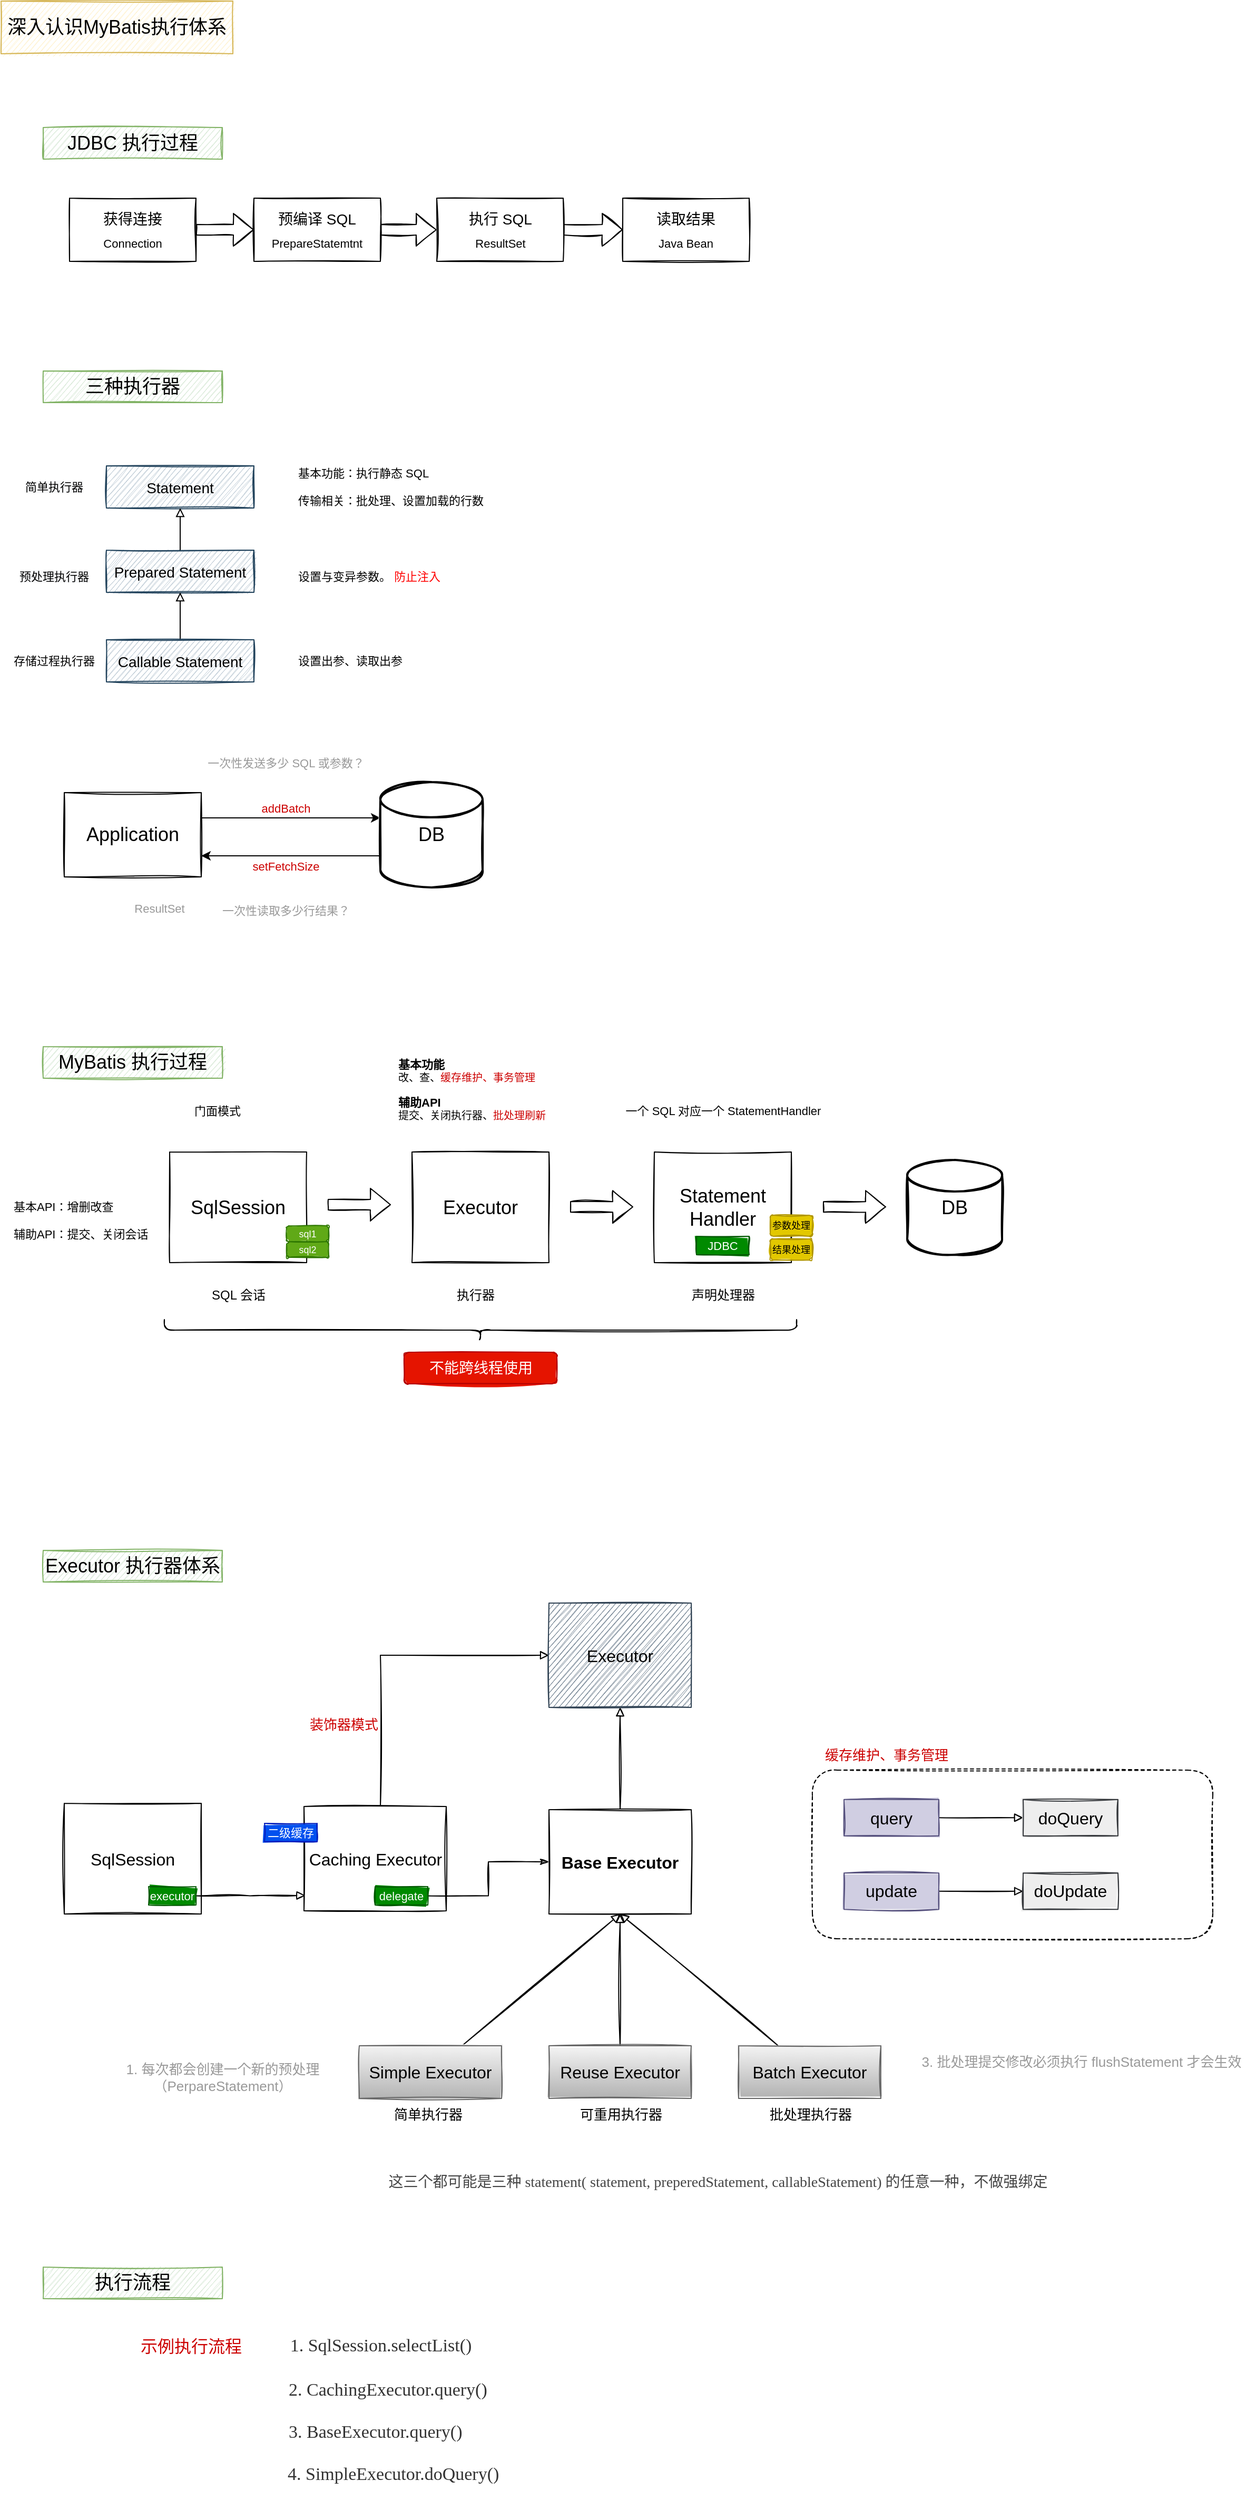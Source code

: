 <mxfile version="20.3.0" type="device"><diagram id="KKV_gK_tB6Q-XDu8iYzm" name="第 1 页"><mxGraphModel dx="1751" dy="1091" grid="1" gridSize="10" guides="1" tooltips="1" connect="1" arrows="1" fold="1" page="1" pageScale="1" pageWidth="827" pageHeight="1169" background="none" math="0" shadow="0"><root><mxCell id="0"/><mxCell id="1" parent="0"/><mxCell id="s0Uxqkyy74hDPwLcXNr2-2" value="&lt;span style=&quot;text-align: left;&quot;&gt;&lt;font style=&quot;font-size: 18px;&quot;&gt;深入认识MyBatis执行体系&lt;/font&gt;&lt;/span&gt;" style="rounded=0;whiteSpace=wrap;html=1;sketch=1;fillColor=#fff2cc;strokeColor=#d6b656;" vertex="1" parent="1"><mxGeometry width="220" height="50" as="geometry"/></mxCell><mxCell id="s0Uxqkyy74hDPwLcXNr2-3" value="JDBC 执行过程" style="rounded=0;whiteSpace=wrap;html=1;sketch=1;fontSize=18;fillColor=#d5e8d4;strokeColor=#82b366;" vertex="1" parent="1"><mxGeometry x="40" y="120" width="170" height="30" as="geometry"/></mxCell><mxCell id="s0Uxqkyy74hDPwLcXNr2-9" value="" style="edgeStyle=orthogonalEdgeStyle;rounded=0;orthogonalLoop=1;jettySize=auto;html=1;fontSize=14;shape=flexArrow;sketch=1;" edge="1" parent="1" source="s0Uxqkyy74hDPwLcXNr2-4" target="s0Uxqkyy74hDPwLcXNr2-5"><mxGeometry relative="1" as="geometry"/></mxCell><mxCell id="s0Uxqkyy74hDPwLcXNr2-4" value="&lt;font style=&quot;&quot;&gt;&lt;span style=&quot;font-size: 14px;&quot;&gt;获得连接&lt;/span&gt;&lt;br&gt;&lt;font style=&quot;font-size: 11px;&quot;&gt;Connection&lt;/font&gt;&lt;br&gt;&lt;/font&gt;" style="rounded=0;whiteSpace=wrap;html=1;sketch=1;fontSize=18;" vertex="1" parent="1"><mxGeometry x="65" y="187" width="120" height="60" as="geometry"/></mxCell><mxCell id="s0Uxqkyy74hDPwLcXNr2-10" value="" style="edgeStyle=orthogonalEdgeStyle;rounded=0;orthogonalLoop=1;jettySize=auto;html=1;fontSize=14;shape=flexArrow;sketch=1;" edge="1" parent="1" source="s0Uxqkyy74hDPwLcXNr2-5" target="s0Uxqkyy74hDPwLcXNr2-6"><mxGeometry relative="1" as="geometry"/></mxCell><mxCell id="s0Uxqkyy74hDPwLcXNr2-5" value="&lt;font style=&quot;&quot;&gt;&lt;span style=&quot;font-size: 14px;&quot;&gt;预编译 SQL&lt;/span&gt;&lt;br&gt;&lt;font style=&quot;font-size: 11px;&quot;&gt;PrepareStatemtnt&lt;/font&gt;&lt;br&gt;&lt;/font&gt;" style="rounded=0;whiteSpace=wrap;html=1;sketch=1;fontSize=18;" vertex="1" parent="1"><mxGeometry x="240" y="187" width="120" height="60" as="geometry"/></mxCell><mxCell id="s0Uxqkyy74hDPwLcXNr2-11" value="" style="edgeStyle=orthogonalEdgeStyle;rounded=0;orthogonalLoop=1;jettySize=auto;html=1;fontSize=14;shape=flexArrow;sketch=1;" edge="1" parent="1" source="s0Uxqkyy74hDPwLcXNr2-6" target="s0Uxqkyy74hDPwLcXNr2-7"><mxGeometry relative="1" as="geometry"/></mxCell><mxCell id="s0Uxqkyy74hDPwLcXNr2-6" value="&lt;span style=&quot;font-size: 14px;&quot;&gt;执行 SQL&lt;/span&gt;&lt;br&gt;&lt;font style=&quot;font-size: 11px;&quot;&gt;ResultSet&lt;/font&gt;" style="rounded=0;whiteSpace=wrap;html=1;sketch=1;fontSize=18;" vertex="1" parent="1"><mxGeometry x="413.5" y="187" width="120" height="60" as="geometry"/></mxCell><mxCell id="s0Uxqkyy74hDPwLcXNr2-7" value="&lt;font style=&quot;&quot;&gt;&lt;span style=&quot;font-size: 14px;&quot;&gt;读取结果&lt;/span&gt;&lt;br&gt;&lt;font style=&quot;font-size: 11px;&quot;&gt;Java Bean&lt;/font&gt;&lt;br&gt;&lt;/font&gt;" style="rounded=0;whiteSpace=wrap;html=1;sketch=1;fontSize=18;" vertex="1" parent="1"><mxGeometry x="590" y="187" width="120" height="60" as="geometry"/></mxCell><mxCell id="s0Uxqkyy74hDPwLcXNr2-12" value="三种执行器" style="rounded=0;whiteSpace=wrap;html=1;sketch=1;fontSize=18;fillColor=#d5e8d4;strokeColor=#82b366;" vertex="1" parent="1"><mxGeometry x="40" y="351" width="170" height="30" as="geometry"/></mxCell><mxCell id="s0Uxqkyy74hDPwLcXNr2-13" value="&lt;font style=&quot;&quot;&gt;&lt;span style=&quot;font-size: 14px;&quot;&gt;Statement&lt;/span&gt;&lt;br&gt;&lt;/font&gt;" style="rounded=0;whiteSpace=wrap;html=1;sketch=1;fontSize=18;fillColor=#bac8d3;strokeColor=#23445d;" vertex="1" parent="1"><mxGeometry x="100" y="441" width="140" height="40" as="geometry"/></mxCell><mxCell id="s0Uxqkyy74hDPwLcXNr2-20" value="" style="edgeStyle=orthogonalEdgeStyle;rounded=0;orthogonalLoop=1;jettySize=auto;html=1;fontSize=11;endArrow=block;endFill=0;" edge="1" parent="1" source="s0Uxqkyy74hDPwLcXNr2-14" target="s0Uxqkyy74hDPwLcXNr2-13"><mxGeometry relative="1" as="geometry"/></mxCell><mxCell id="s0Uxqkyy74hDPwLcXNr2-14" value="&lt;font style=&quot;&quot;&gt;&lt;span style=&quot;font-size: 14px;&quot;&gt;Prepared Statement&lt;/span&gt;&lt;br&gt;&lt;/font&gt;" style="rounded=0;whiteSpace=wrap;html=1;sketch=1;fontSize=18;fillColor=#bac8d3;strokeColor=#23445d;" vertex="1" parent="1"><mxGeometry x="100" y="521" width="140" height="40" as="geometry"/></mxCell><mxCell id="s0Uxqkyy74hDPwLcXNr2-19" value="" style="edgeStyle=orthogonalEdgeStyle;rounded=0;orthogonalLoop=1;jettySize=auto;html=1;fontSize=11;endArrow=block;endFill=0;" edge="1" parent="1" source="s0Uxqkyy74hDPwLcXNr2-15" target="s0Uxqkyy74hDPwLcXNr2-14"><mxGeometry relative="1" as="geometry"/></mxCell><mxCell id="s0Uxqkyy74hDPwLcXNr2-15" value="&lt;font style=&quot;&quot;&gt;&lt;span style=&quot;font-size: 14px;&quot;&gt;Callable Statement&lt;/span&gt;&lt;br&gt;&lt;/font&gt;" style="rounded=0;whiteSpace=wrap;html=1;sketch=1;fontSize=18;fillColor=#bac8d3;strokeColor=#23445d;" vertex="1" parent="1"><mxGeometry x="100" y="606" width="140" height="40" as="geometry"/></mxCell><mxCell id="s0Uxqkyy74hDPwLcXNr2-16" value="&lt;meta charset=&quot;utf-8&quot;&gt;&lt;span style=&quot;color: rgb(0, 0, 0); font-family: Helvetica; font-size: 11px; font-style: normal; font-variant-ligatures: normal; font-variant-caps: normal; font-weight: 400; letter-spacing: normal; orphans: 2; text-align: center; text-indent: 0px; text-transform: none; widows: 2; word-spacing: 0px; -webkit-text-stroke-width: 0px; background-color: rgb(248, 249, 250); text-decoration-thickness: initial; text-decoration-style: initial; text-decoration-color: initial; float: none; display: inline !important;&quot;&gt;简单执行器&lt;/span&gt;" style="text;html=1;align=center;verticalAlign=middle;resizable=0;points=[];autosize=1;strokeColor=none;fillColor=none;fontSize=11;" vertex="1" parent="1"><mxGeometry x="10" y="446" width="80" height="30" as="geometry"/></mxCell><mxCell id="s0Uxqkyy74hDPwLcXNr2-17" value="&lt;span style=&quot;color: rgb(0, 0, 0); font-family: Helvetica; font-size: 11px; font-style: normal; font-variant-ligatures: normal; font-variant-caps: normal; font-weight: 400; letter-spacing: normal; orphans: 2; text-align: center; text-indent: 0px; text-transform: none; widows: 2; word-spacing: 0px; -webkit-text-stroke-width: 0px; background-color: rgb(248, 249, 250); text-decoration-thickness: initial; text-decoration-style: initial; text-decoration-color: initial; float: none; display: inline !important;&quot;&gt;预处理执行器&lt;/span&gt;" style="text;html=1;align=center;verticalAlign=middle;resizable=0;points=[];autosize=1;strokeColor=none;fillColor=none;fontSize=11;" vertex="1" parent="1"><mxGeometry x="5" y="531" width="90" height="30" as="geometry"/></mxCell><mxCell id="s0Uxqkyy74hDPwLcXNr2-18" value="存储过程执行器" style="text;html=1;align=center;verticalAlign=middle;resizable=0;points=[];autosize=1;strokeColor=none;fillColor=none;fontSize=11;" vertex="1" parent="1"><mxGeometry y="611" width="100" height="30" as="geometry"/></mxCell><mxCell id="s0Uxqkyy74hDPwLcXNr2-21" value="基本功能：执行静态 SQL&lt;br&gt;&lt;br&gt;&lt;div style=&quot;&quot;&gt;&lt;span style=&quot;background-color: initial;&quot;&gt;传输相关：批处理、设置加载的行数&lt;/span&gt;&lt;/div&gt;" style="text;html=1;align=left;verticalAlign=middle;resizable=0;points=[];autosize=1;strokeColor=none;fillColor=none;fontSize=11;gradientColor=none;rounded=0;sketch=0;" vertex="1" parent="1"><mxGeometry x="280" y="436" width="200" height="50" as="geometry"/></mxCell><mxCell id="s0Uxqkyy74hDPwLcXNr2-22" value="设置与变异参数。 &lt;font color=&quot;#ff0000&quot;&gt;防止注入&lt;/font&gt;" style="text;html=1;align=left;verticalAlign=middle;resizable=0;points=[];autosize=1;strokeColor=none;fillColor=none;fontSize=11;gradientColor=none;rounded=0;sketch=0;" vertex="1" parent="1"><mxGeometry x="280" y="531" width="160" height="30" as="geometry"/></mxCell><mxCell id="s0Uxqkyy74hDPwLcXNr2-23" value="设置出参、读取出参" style="text;html=1;align=left;verticalAlign=middle;resizable=0;points=[];autosize=1;strokeColor=none;fillColor=none;fontSize=11;gradientColor=none;rounded=0;sketch=0;" vertex="1" parent="1"><mxGeometry x="280" y="611" width="120" height="30" as="geometry"/></mxCell><mxCell id="s0Uxqkyy74hDPwLcXNr2-28" style="edgeStyle=orthogonalEdgeStyle;rounded=0;orthogonalLoop=1;jettySize=auto;html=1;entryX=0;entryY=0.5;entryDx=0;entryDy=0;entryPerimeter=0;fontSize=18;fontColor=#000000;endArrow=classic;endFill=1;" edge="1" parent="1"><mxGeometry relative="1" as="geometry"><mxPoint x="190" y="775" as="sourcePoint"/><mxPoint x="360" y="775" as="targetPoint"/></mxGeometry></mxCell><mxCell id="s0Uxqkyy74hDPwLcXNr2-24" value="&lt;font color=&quot;#000000&quot; style=&quot;font-size: 18px;&quot;&gt;Application&lt;/font&gt;" style="whiteSpace=wrap;html=1;rounded=0;sketch=1;fontSize=18;" vertex="1" parent="1"><mxGeometry x="60" y="751" width="130" height="80" as="geometry"/></mxCell><mxCell id="s0Uxqkyy74hDPwLcXNr2-29" style="edgeStyle=orthogonalEdgeStyle;rounded=0;orthogonalLoop=1;jettySize=auto;html=1;fontSize=18;fontColor=#000000;endArrow=classic;endFill=1;" edge="1" parent="1" source="s0Uxqkyy74hDPwLcXNr2-25" target="s0Uxqkyy74hDPwLcXNr2-24"><mxGeometry relative="1" as="geometry"><Array as="points"><mxPoint x="290" y="811"/><mxPoint x="290" y="811"/></Array></mxGeometry></mxCell><mxCell id="s0Uxqkyy74hDPwLcXNr2-25" value="DB" style="strokeWidth=2;html=1;shape=mxgraph.flowchart.database;whiteSpace=wrap;rounded=0;sketch=1;fontSize=18;" vertex="1" parent="1"><mxGeometry x="360" y="741" width="97" height="100" as="geometry"/></mxCell><mxCell id="s0Uxqkyy74hDPwLcXNr2-30" value="&lt;font color=&quot;#999999&quot; style=&quot;font-size: 11px;&quot;&gt;一次性发送多少 SQL 或参数？&lt;/font&gt;" style="text;html=1;align=center;verticalAlign=middle;resizable=0;points=[];autosize=1;strokeColor=none;fillColor=none;fontSize=18;fontColor=#000000;" vertex="1" parent="1"><mxGeometry x="185" y="701" width="170" height="40" as="geometry"/></mxCell><mxCell id="s0Uxqkyy74hDPwLcXNr2-31" value="&lt;font color=&quot;#999999&quot;&gt;&lt;span style=&quot;font-size: 11px;&quot;&gt;一次性读取多少行结果？&lt;/span&gt;&lt;/font&gt;" style="text;html=1;align=center;verticalAlign=middle;resizable=0;points=[];autosize=1;strokeColor=none;fillColor=none;fontSize=18;fontColor=#000000;" vertex="1" parent="1"><mxGeometry x="200" y="841" width="140" height="40" as="geometry"/></mxCell><mxCell id="s0Uxqkyy74hDPwLcXNr2-32" value="ResultSet" style="text;html=1;align=center;verticalAlign=middle;resizable=0;points=[];autosize=1;strokeColor=none;fillColor=none;fontSize=11;fontColor=#999999;" vertex="1" parent="1"><mxGeometry x="115" y="846" width="70" height="30" as="geometry"/></mxCell><mxCell id="s0Uxqkyy74hDPwLcXNr2-33" value="&lt;font color=&quot;#cc0000&quot;&gt;addBatch&lt;/font&gt;" style="text;html=1;align=center;verticalAlign=middle;resizable=0;points=[];autosize=1;strokeColor=none;fillColor=none;fontSize=11;fontColor=#999999;" vertex="1" parent="1"><mxGeometry x="235" y="751" width="70" height="30" as="geometry"/></mxCell><mxCell id="s0Uxqkyy74hDPwLcXNr2-34" value="&lt;font color=&quot;#cc0000&quot;&gt;setFetchSize&lt;/font&gt;" style="text;html=1;align=center;verticalAlign=middle;resizable=0;points=[];autosize=1;strokeColor=none;fillColor=none;fontSize=11;fontColor=#999999;" vertex="1" parent="1"><mxGeometry x="225" y="806" width="90" height="30" as="geometry"/></mxCell><mxCell id="s0Uxqkyy74hDPwLcXNr2-35" value="MyBatis 执行过程" style="rounded=0;whiteSpace=wrap;html=1;sketch=1;fontSize=18;fillColor=#d5e8d4;strokeColor=#82b366;" vertex="1" parent="1"><mxGeometry x="40" y="992" width="170" height="30" as="geometry"/></mxCell><mxCell id="s0Uxqkyy74hDPwLcXNr2-36" value="&lt;font color=&quot;#000000&quot;&gt;SqlSession&lt;/font&gt;" style="whiteSpace=wrap;html=1;rounded=0;sketch=1;fontSize=18;" vertex="1" parent="1"><mxGeometry x="160" y="1092" width="130" height="105" as="geometry"/></mxCell><mxCell id="s0Uxqkyy74hDPwLcXNr2-37" value="&lt;font color=&quot;#000000&quot;&gt;Executor&lt;/font&gt;" style="whiteSpace=wrap;html=1;rounded=0;sketch=1;fontSize=18;" vertex="1" parent="1"><mxGeometry x="390" y="1092" width="130" height="105" as="geometry"/></mxCell><mxCell id="s0Uxqkyy74hDPwLcXNr2-38" value="&lt;font color=&quot;#000000&quot;&gt;Statement Handler&lt;/font&gt;" style="whiteSpace=wrap;html=1;rounded=0;sketch=1;fontSize=18;" vertex="1" parent="1"><mxGeometry x="620" y="1092" width="130" height="105" as="geometry"/></mxCell><mxCell id="s0Uxqkyy74hDPwLcXNr2-39" value="DB" style="strokeWidth=2;html=1;shape=mxgraph.flowchart.database;whiteSpace=wrap;rounded=0;sketch=1;fontSize=18;" vertex="1" parent="1"><mxGeometry x="860" y="1099.5" width="90" height="90" as="geometry"/></mxCell><mxCell id="s0Uxqkyy74hDPwLcXNr2-40" value="&lt;font color=&quot;#000000&quot;&gt;基本API：增删改查&lt;br&gt;&lt;br&gt;&lt;/font&gt;&lt;span style=&quot;color: rgb(0, 0, 0);&quot;&gt;辅助API：提交、关闭会话&lt;/span&gt;&lt;font color=&quot;#000000&quot;&gt;&lt;br&gt;&lt;/font&gt;" style="text;html=1;strokeColor=none;fillColor=none;align=left;verticalAlign=middle;whiteSpace=wrap;rounded=0;sketch=1;fontSize=11;fontColor=#CC0000;" vertex="1" parent="1"><mxGeometry x="10" y="1137" width="150" height="40" as="geometry"/></mxCell><mxCell id="s0Uxqkyy74hDPwLcXNr2-42" value="门面模式" style="text;html=1;align=center;verticalAlign=middle;resizable=0;points=[];autosize=1;strokeColor=none;fillColor=none;fontSize=11;fontColor=#000000;" vertex="1" parent="1"><mxGeometry x="170" y="1038" width="70" height="30" as="geometry"/></mxCell><mxCell id="s0Uxqkyy74hDPwLcXNr2-43" value="" style="shape=curlyBracket;whiteSpace=wrap;html=1;rounded=1;sketch=1;fontSize=11;fontColor=#000000;fillColor=none;gradientColor=none;rotation=-90;" vertex="1" parent="1"><mxGeometry x="445" y="961" width="20" height="600" as="geometry"/></mxCell><mxCell id="s0Uxqkyy74hDPwLcXNr2-45" value="&lt;font style=&quot;font-size: 12px;&quot; color=&quot;#000000&quot;&gt;SQL 会话&lt;/font&gt;" style="text;html=1;align=center;verticalAlign=middle;resizable=0;points=[];autosize=1;strokeColor=none;fillColor=none;fontSize=16;fontColor=#CC0000;" vertex="1" parent="1"><mxGeometry x="190" y="1211" width="70" height="30" as="geometry"/></mxCell><mxCell id="s0Uxqkyy74hDPwLcXNr2-46" value="&lt;font style=&quot;font-size: 12px;&quot; color=&quot;#000000&quot;&gt;执行器&lt;/font&gt;" style="text;html=1;align=center;verticalAlign=middle;resizable=0;points=[];autosize=1;strokeColor=none;fillColor=none;fontSize=16;fontColor=#CC0000;" vertex="1" parent="1"><mxGeometry x="420" y="1211" width="60" height="30" as="geometry"/></mxCell><mxCell id="s0Uxqkyy74hDPwLcXNr2-47" value="&lt;font style=&quot;font-size: 12px;&quot; color=&quot;#000000&quot;&gt;声明处理器&lt;/font&gt;" style="text;html=1;align=center;verticalAlign=middle;resizable=0;points=[];autosize=1;strokeColor=none;fillColor=none;fontSize=16;fontColor=#CC0000;" vertex="1" parent="1"><mxGeometry x="645" y="1211" width="80" height="30" as="geometry"/></mxCell><mxCell id="s0Uxqkyy74hDPwLcXNr2-50" value="sql2" style="rounded=1;whiteSpace=wrap;html=1;sketch=1;fontSize=9;fontColor=#ffffff;fillColor=#60a917;glass=0;strokeColor=#2D7600;fillStyle=solid;" vertex="1" parent="1"><mxGeometry x="271" y="1177" width="40" height="15" as="geometry"/></mxCell><mxCell id="s0Uxqkyy74hDPwLcXNr2-51" value="sql1" style="rounded=1;whiteSpace=wrap;html=1;sketch=1;fontSize=9;fontColor=#ffffff;fillColor=#60a917;glass=0;strokeColor=#2D7600;fillStyle=solid;" vertex="1" parent="1"><mxGeometry x="271" y="1162" width="40" height="15" as="geometry"/></mxCell><mxCell id="s0Uxqkyy74hDPwLcXNr2-52" value="" style="shape=flexArrow;endArrow=classic;html=1;rounded=0;sketch=1;fontSize=9;fontColor=#000000;" edge="1" parent="1"><mxGeometry width="50" height="50" relative="1" as="geometry"><mxPoint x="310" y="1142" as="sourcePoint"/><mxPoint x="370" y="1142" as="targetPoint"/></mxGeometry></mxCell><mxCell id="s0Uxqkyy74hDPwLcXNr2-53" value="" style="shape=flexArrow;endArrow=classic;html=1;rounded=0;sketch=1;fontSize=9;fontColor=#000000;" edge="1" parent="1"><mxGeometry width="50" height="50" relative="1" as="geometry"><mxPoint x="540" y="1144.1" as="sourcePoint"/><mxPoint x="600" y="1144.1" as="targetPoint"/></mxGeometry></mxCell><mxCell id="s0Uxqkyy74hDPwLcXNr2-55" value="" style="shape=flexArrow;endArrow=classic;html=1;rounded=0;sketch=1;fontSize=9;fontColor=#000000;" edge="1" parent="1"><mxGeometry width="50" height="50" relative="1" as="geometry"><mxPoint x="780" y="1144.1" as="sourcePoint"/><mxPoint x="840" y="1144.1" as="targetPoint"/></mxGeometry></mxCell><mxCell id="s0Uxqkyy74hDPwLcXNr2-57" value="&lt;font style=&quot;font-size: 11px;&quot;&gt;&lt;b&gt;基本功能&lt;br&gt;&lt;/b&gt;&lt;/font&gt;&lt;font style=&quot;font-size: 10px;&quot;&gt;改、查、&lt;font style=&quot;font-size: 10px;&quot; color=&quot;#cc0000&quot;&gt;缓存维护、事务管理&lt;/font&gt;&lt;br&gt;&lt;/font&gt;&lt;br&gt;&lt;font style=&quot;font-size: 11px;&quot;&gt;&lt;b&gt;辅助API&lt;br&gt;&lt;/b&gt;&lt;/font&gt;&lt;font style=&quot;font-size: 10px;&quot;&gt;提交、关闭执行器、&lt;font style=&quot;font-size: 10px;&quot; color=&quot;#cc0000&quot;&gt;批处理刷新&lt;/font&gt;&lt;/font&gt;" style="text;html=1;align=left;verticalAlign=middle;resizable=0;points=[];autosize=1;strokeColor=none;fillColor=none;fontSize=9;fontColor=#000000;" vertex="1" parent="1"><mxGeometry x="375" y="998" width="160" height="70" as="geometry"/></mxCell><mxCell id="s0Uxqkyy74hDPwLcXNr2-58" value="一个 SQL 对应一个 StatementHandler" style="text;html=1;align=center;verticalAlign=middle;resizable=0;points=[];autosize=1;strokeColor=none;fillColor=none;fontSize=11;fontColor=#000000;" vertex="1" parent="1"><mxGeometry x="580" y="1038" width="210" height="30" as="geometry"/></mxCell><mxCell id="s0Uxqkyy74hDPwLcXNr2-59" value="JDBC" style="rounded=0;whiteSpace=wrap;html=1;glass=0;sketch=1;fontSize=11;fontColor=#ffffff;fillColor=#008a00;strokeColor=#005700;fillStyle=solid;" vertex="1" parent="1"><mxGeometry x="660" y="1172" width="50" height="17.5" as="geometry"/></mxCell><mxCell id="s0Uxqkyy74hDPwLcXNr2-60" value="参数处理" style="rounded=1;whiteSpace=wrap;html=1;sketch=1;fontSize=9;fontColor=#000000;fillColor=#e3c800;glass=0;strokeColor=#B09500;fillStyle=solid;" vertex="1" parent="1"><mxGeometry x="730" y="1152" width="40" height="20" as="geometry"/></mxCell><mxCell id="s0Uxqkyy74hDPwLcXNr2-61" value="结果处理" style="rounded=1;whiteSpace=wrap;html=1;sketch=1;fontSize=9;fontColor=#000000;fillColor=#e3c800;glass=0;strokeColor=#B09500;fillStyle=solid;" vertex="1" parent="1"><mxGeometry x="730" y="1174.5" width="40" height="20" as="geometry"/></mxCell><mxCell id="s0Uxqkyy74hDPwLcXNr2-63" value="&lt;font style=&quot;font-size: 14px;&quot;&gt;不能跨线程使用&lt;/font&gt;" style="rounded=1;whiteSpace=wrap;html=1;glass=0;sketch=1;fillStyle=solid;strokeColor=#B20000;fontSize=11;fontColor=#ffffff;fillColor=#e51400;shadow=0;" vertex="1" parent="1"><mxGeometry x="382.5" y="1282" width="145" height="30" as="geometry"/></mxCell><mxCell id="s0Uxqkyy74hDPwLcXNr2-64" value="Executor 执行器体系" style="rounded=0;whiteSpace=wrap;html=1;sketch=1;fontSize=18;fillColor=#d5e8d4;strokeColor=#82b366;" vertex="1" parent="1"><mxGeometry x="40" y="1470" width="170" height="30" as="geometry"/></mxCell><mxCell id="s0Uxqkyy74hDPwLcXNr2-65" value="&lt;font style=&quot;font-size: 16px;&quot; color=&quot;#000000&quot;&gt;SqlSession&lt;/font&gt;" style="whiteSpace=wrap;html=1;rounded=0;sketch=1;fontSize=18;" vertex="1" parent="1"><mxGeometry x="60" y="1710" width="130" height="105" as="geometry"/></mxCell><mxCell id="s0Uxqkyy74hDPwLcXNr2-69" value="" style="edgeStyle=orthogonalEdgeStyle;rounded=0;sketch=1;orthogonalLoop=1;jettySize=auto;html=1;fontSize=16;fontColor=#000000;endArrow=block;endFill=0;entryX=0.01;entryY=0.853;entryDx=0;entryDy=0;entryPerimeter=0;" edge="1" parent="1" source="s0Uxqkyy74hDPwLcXNr2-66" target="s0Uxqkyy74hDPwLcXNr2-67"><mxGeometry relative="1" as="geometry"/></mxCell><mxCell id="s0Uxqkyy74hDPwLcXNr2-66" value="executor" style="rounded=0;whiteSpace=wrap;html=1;glass=0;sketch=1;fontSize=11;fontColor=#ffffff;fillColor=#008a00;strokeColor=#005700;fillStyle=solid;" vertex="1" parent="1"><mxGeometry x="140" y="1789" width="45" height="17.5" as="geometry"/></mxCell><mxCell id="s0Uxqkyy74hDPwLcXNr2-76" style="edgeStyle=orthogonalEdgeStyle;rounded=0;sketch=1;orthogonalLoop=1;jettySize=auto;html=1;entryX=0;entryY=0.5;entryDx=0;entryDy=0;fontSize=16;fontColor=#000000;endArrow=block;endFill=0;" edge="1" parent="1" source="s0Uxqkyy74hDPwLcXNr2-67" target="s0Uxqkyy74hDPwLcXNr2-71"><mxGeometry relative="1" as="geometry"><Array as="points"><mxPoint x="360" y="1570"/></Array></mxGeometry></mxCell><mxCell id="s0Uxqkyy74hDPwLcXNr2-67" value="&lt;font style=&quot;font-size: 16px;&quot; color=&quot;#000000&quot;&gt;Caching Executor&lt;/font&gt;" style="whiteSpace=wrap;html=1;rounded=0;sketch=1;fontSize=18;" vertex="1" parent="1"><mxGeometry x="287.5" y="1713" width="135" height="99" as="geometry"/></mxCell><mxCell id="s0Uxqkyy74hDPwLcXNr2-75" value="" style="edgeStyle=orthogonalEdgeStyle;rounded=0;sketch=1;orthogonalLoop=1;jettySize=auto;html=1;fontSize=16;fontColor=#000000;endArrow=classicThin;endFill=1;" edge="1" parent="1" source="s0Uxqkyy74hDPwLcXNr2-68" target="s0Uxqkyy74hDPwLcXNr2-72"><mxGeometry relative="1" as="geometry"/></mxCell><mxCell id="s0Uxqkyy74hDPwLcXNr2-68" value="delegate" style="rounded=0;whiteSpace=wrap;html=1;glass=0;sketch=1;fontSize=11;fontColor=#ffffff;fillColor=#008a00;strokeColor=#005700;fillStyle=solid;" vertex="1" parent="1"><mxGeometry x="355" y="1789" width="50" height="17.5" as="geometry"/></mxCell><mxCell id="s0Uxqkyy74hDPwLcXNr2-70" value="二级缓存" style="rounded=0;whiteSpace=wrap;html=1;glass=0;sketch=1;fontSize=11;fontColor=#ffffff;fillColor=#0050ef;strokeColor=#001DBC;fillStyle=solid;" vertex="1" parent="1"><mxGeometry x="250" y="1729" width="50" height="17.5" as="geometry"/></mxCell><mxCell id="s0Uxqkyy74hDPwLcXNr2-71" value="&lt;font style=&quot;font-size: 16px;&quot; color=&quot;#000000&quot;&gt;Executor&lt;/font&gt;" style="whiteSpace=wrap;html=1;rounded=0;sketch=1;fontSize=18;fontColor=#ffffff;fillColor=#647687;strokeColor=#314354;" vertex="1" parent="1"><mxGeometry x="520" y="1520" width="135" height="99" as="geometry"/></mxCell><mxCell id="s0Uxqkyy74hDPwLcXNr2-73" value="" style="edgeStyle=orthogonalEdgeStyle;rounded=0;sketch=1;orthogonalLoop=1;jettySize=auto;html=1;fontSize=16;fontColor=#000000;endArrow=block;endFill=0;" edge="1" parent="1" source="s0Uxqkyy74hDPwLcXNr2-72" target="s0Uxqkyy74hDPwLcXNr2-71"><mxGeometry relative="1" as="geometry"/></mxCell><mxCell id="s0Uxqkyy74hDPwLcXNr2-72" value="&lt;font color=&quot;#000000&quot;&gt;&lt;span style=&quot;font-size: 16px;&quot;&gt;&lt;b&gt;Base Executor&lt;/b&gt;&lt;/span&gt;&lt;/font&gt;" style="whiteSpace=wrap;html=1;rounded=0;sketch=1;fontSize=18;" vertex="1" parent="1"><mxGeometry x="520" y="1716" width="135" height="99" as="geometry"/></mxCell><mxCell id="s0Uxqkyy74hDPwLcXNr2-77" value="&lt;font style=&quot;font-size: 13px;&quot; color=&quot;#cc0000&quot;&gt;装饰器模式&lt;/font&gt;" style="text;html=1;align=center;verticalAlign=middle;resizable=0;points=[];autosize=1;strokeColor=none;fillColor=none;fontSize=16;fontColor=#000000;" vertex="1" parent="1"><mxGeometry x="280" y="1619" width="90" height="30" as="geometry"/></mxCell><mxCell id="s0Uxqkyy74hDPwLcXNr2-81" style="rounded=0;sketch=1;orthogonalLoop=1;jettySize=auto;html=1;fontSize=13;fontColor=#CC0000;endArrow=block;endFill=0;entryX=0.5;entryY=1;entryDx=0;entryDy=0;" edge="1" parent="1" source="s0Uxqkyy74hDPwLcXNr2-78" target="s0Uxqkyy74hDPwLcXNr2-72"><mxGeometry relative="1" as="geometry"><mxPoint x="580" y="1810" as="targetPoint"/></mxGeometry></mxCell><mxCell id="s0Uxqkyy74hDPwLcXNr2-78" value="&lt;font color=&quot;#000000&quot;&gt;&lt;span style=&quot;font-size: 16px;&quot;&gt;Simple Executor&lt;/span&gt;&lt;/font&gt;" style="whiteSpace=wrap;html=1;rounded=0;sketch=1;fontSize=18;fillColor=#f5f5f5;strokeColor=#666666;gradientColor=#b3b3b3;" vertex="1" parent="1"><mxGeometry x="340" y="1940" width="135" height="50" as="geometry"/></mxCell><mxCell id="s0Uxqkyy74hDPwLcXNr2-82" style="edgeStyle=none;rounded=0;sketch=1;orthogonalLoop=1;jettySize=auto;html=1;entryX=0.5;entryY=1;entryDx=0;entryDy=0;fontSize=13;fontColor=#CC0000;endArrow=block;endFill=0;" edge="1" parent="1" source="s0Uxqkyy74hDPwLcXNr2-79" target="s0Uxqkyy74hDPwLcXNr2-72"><mxGeometry relative="1" as="geometry"/></mxCell><mxCell id="s0Uxqkyy74hDPwLcXNr2-79" value="&lt;font color=&quot;#000000&quot;&gt;&lt;span style=&quot;font-size: 16px;&quot;&gt;Reuse&amp;nbsp;Executor&lt;/span&gt;&lt;/font&gt;" style="whiteSpace=wrap;html=1;rounded=0;sketch=1;fontSize=18;fillColor=#f5f5f5;strokeColor=#666666;gradientColor=#b3b3b3;" vertex="1" parent="1"><mxGeometry x="520" y="1940" width="135" height="50" as="geometry"/></mxCell><mxCell id="s0Uxqkyy74hDPwLcXNr2-83" style="edgeStyle=none;rounded=0;sketch=1;orthogonalLoop=1;jettySize=auto;html=1;fontSize=13;fontColor=#CC0000;endArrow=block;endFill=0;entryX=0.5;entryY=1;entryDx=0;entryDy=0;" edge="1" parent="1" source="s0Uxqkyy74hDPwLcXNr2-80" target="s0Uxqkyy74hDPwLcXNr2-72"><mxGeometry relative="1" as="geometry"><mxPoint x="590" y="1820" as="targetPoint"/></mxGeometry></mxCell><mxCell id="s0Uxqkyy74hDPwLcXNr2-80" value="&lt;font color=&quot;#000000&quot;&gt;&lt;span style=&quot;font-size: 16px;&quot;&gt;Batch Executor&lt;/span&gt;&lt;/font&gt;" style="whiteSpace=wrap;html=1;rounded=0;sketch=1;fontSize=18;fillColor=#f5f5f5;strokeColor=#666666;gradientColor=#b3b3b3;" vertex="1" parent="1"><mxGeometry x="700" y="1940" width="135" height="50" as="geometry"/></mxCell><mxCell id="s0Uxqkyy74hDPwLcXNr2-84" value="&lt;font color=&quot;#000000&quot;&gt;简单执行器&lt;/font&gt;" style="text;html=1;align=center;verticalAlign=middle;resizable=0;points=[];autosize=1;strokeColor=none;fillColor=none;fontSize=13;fontColor=#CC0000;" vertex="1" parent="1"><mxGeometry x="360" y="1990" width="90" height="30" as="geometry"/></mxCell><mxCell id="s0Uxqkyy74hDPwLcXNr2-85" value="&lt;font color=&quot;#000000&quot;&gt;可重用执行器&lt;/font&gt;" style="text;html=1;align=center;verticalAlign=middle;resizable=0;points=[];autosize=1;strokeColor=none;fillColor=none;fontSize=13;fontColor=#CC0000;" vertex="1" parent="1"><mxGeometry x="537.5" y="1990" width="100" height="30" as="geometry"/></mxCell><mxCell id="s0Uxqkyy74hDPwLcXNr2-86" value="&lt;font color=&quot;#000000&quot;&gt;批处理执行器&lt;/font&gt;" style="text;html=1;align=center;verticalAlign=middle;resizable=0;points=[];autosize=1;strokeColor=none;fillColor=none;fontSize=13;fontColor=#CC0000;" vertex="1" parent="1"><mxGeometry x="717.5" y="1990" width="100" height="30" as="geometry"/></mxCell><mxCell id="s0Uxqkyy74hDPwLcXNr2-87" value="&lt;span style=&quot;color: rgb(69, 69, 69); font-family: 微软雅黑; font-size: 14px; text-align: left; background-color: rgba(255, 255, 255, 0.01);&quot;&gt;这三个都可能是三种 statement( statement, preperedStatement, callableStatement) 的任意一种，不做强绑定&lt;/span&gt;" style="text;html=1;align=center;verticalAlign=middle;resizable=0;points=[];autosize=1;strokeColor=none;fillColor=none;fontSize=13;fontColor=#000000;" vertex="1" parent="1"><mxGeometry x="355" y="2055" width="650" height="30" as="geometry"/></mxCell><mxCell id="s0Uxqkyy74hDPwLcXNr2-88" value="1. 每次都会创建一个新的预处理&lt;br&gt;（PerpareStatement）" style="text;html=1;align=center;verticalAlign=middle;resizable=0;points=[];autosize=1;strokeColor=none;fillColor=none;fontSize=13;fontColor=#999999;" vertex="1" parent="1"><mxGeometry x="105" y="1950" width="210" height="40" as="geometry"/></mxCell><mxCell id="s0Uxqkyy74hDPwLcXNr2-89" value="3. 批处理提交修改必须执行 flushStatement 才会生效" style="text;html=1;align=center;verticalAlign=middle;resizable=0;points=[];autosize=1;strokeColor=none;fillColor=none;fontSize=13;fontColor=#999999;" vertex="1" parent="1"><mxGeometry x="860" y="1940" width="330" height="30" as="geometry"/></mxCell><mxCell id="s0Uxqkyy74hDPwLcXNr2-90" value="" style="whiteSpace=wrap;html=1;rounded=1;shadow=0;glass=0;sketch=1;fillStyle=solid;fontSize=13;dashed=1;" vertex="1" parent="1"><mxGeometry x="770" y="1678.5" width="380" height="160" as="geometry"/></mxCell><mxCell id="s0Uxqkyy74hDPwLcXNr2-91" value="&lt;font color=&quot;#cc0000&quot;&gt;缓存维护、事务管理&lt;/font&gt;" style="text;html=1;align=center;verticalAlign=middle;resizable=0;points=[];autosize=1;strokeColor=none;fillColor=none;fontSize=13;fontColor=#999999;" vertex="1" parent="1"><mxGeometry x="770" y="1648.5" width="140" height="30" as="geometry"/></mxCell><mxCell id="s0Uxqkyy74hDPwLcXNr2-94" value="" style="edgeStyle=none;rounded=0;sketch=1;orthogonalLoop=1;jettySize=auto;html=1;fontSize=16;fontColor=#CC0000;endArrow=block;endFill=0;" edge="1" parent="1" source="s0Uxqkyy74hDPwLcXNr2-92" target="s0Uxqkyy74hDPwLcXNr2-93"><mxGeometry relative="1" as="geometry"/></mxCell><mxCell id="s0Uxqkyy74hDPwLcXNr2-92" value="&lt;font style=&quot;font-size: 16px;&quot;&gt;query&lt;/font&gt;" style="rounded=0;whiteSpace=wrap;html=1;glass=0;sketch=1;fontSize=11;fillColor=#d0cee2;strokeColor=#56517e;fillStyle=solid;" vertex="1" parent="1"><mxGeometry x="800" y="1706.38" width="90" height="34.5" as="geometry"/></mxCell><mxCell id="s0Uxqkyy74hDPwLcXNr2-93" value="&lt;font style=&quot;font-size: 16px;&quot;&gt;doQuery&lt;/font&gt;" style="rounded=0;whiteSpace=wrap;html=1;glass=0;sketch=1;fontSize=11;fillColor=#eeeeee;strokeColor=#36393d;fillStyle=solid;" vertex="1" parent="1"><mxGeometry x="970" y="1706.38" width="90" height="34.5" as="geometry"/></mxCell><mxCell id="s0Uxqkyy74hDPwLcXNr2-95" value="" style="edgeStyle=none;rounded=0;sketch=1;orthogonalLoop=1;jettySize=auto;html=1;fontSize=16;fontColor=#CC0000;endArrow=block;endFill=0;" edge="1" parent="1" source="s0Uxqkyy74hDPwLcXNr2-96" target="s0Uxqkyy74hDPwLcXNr2-97"><mxGeometry relative="1" as="geometry"/></mxCell><mxCell id="s0Uxqkyy74hDPwLcXNr2-96" value="&lt;font style=&quot;font-size: 16px;&quot;&gt;update&lt;/font&gt;" style="rounded=0;whiteSpace=wrap;html=1;glass=0;sketch=1;fontSize=11;fillColor=#d0cee2;strokeColor=#56517e;fillStyle=solid;" vertex="1" parent="1"><mxGeometry x="800" y="1776.13" width="90" height="34.5" as="geometry"/></mxCell><mxCell id="s0Uxqkyy74hDPwLcXNr2-97" value="&lt;font style=&quot;font-size: 16px;&quot;&gt;doUpdate&lt;/font&gt;" style="rounded=0;whiteSpace=wrap;html=1;glass=0;sketch=1;fontSize=11;fillColor=#eeeeee;strokeColor=#36393d;fillStyle=solid;" vertex="1" parent="1"><mxGeometry x="970" y="1776.13" width="90" height="34.5" as="geometry"/></mxCell><mxCell id="s0Uxqkyy74hDPwLcXNr2-98" value="执行流程" style="rounded=0;whiteSpace=wrap;html=1;sketch=1;fontSize=18;fillColor=#d5e8d4;strokeColor=#82b366;" vertex="1" parent="1"><mxGeometry x="40" y="2150" width="170" height="30" as="geometry"/></mxCell><mxCell id="s0Uxqkyy74hDPwLcXNr2-103" value="&lt;span style=&quot;color: rgb(50, 50, 50); font-family: 微软雅黑; font-size: 17px; text-align: left; background-color: rgba(255, 255, 255, 0.01);&quot;&gt;1. SqlSession.selectList()&lt;/span&gt;" style="text;html=1;align=center;verticalAlign=middle;resizable=0;points=[];autosize=1;strokeColor=none;fillColor=none;fontSize=17;fontColor=#CC0000;" vertex="1" parent="1"><mxGeometry x="260" y="2210" width="200" height="30" as="geometry"/></mxCell><mxCell id="s0Uxqkyy74hDPwLcXNr2-104" value="&lt;span style=&quot;color: rgb(50, 50, 50); font-family: 微软雅黑; font-size: 17px; font-style: normal; font-variant-ligatures: normal; font-variant-caps: normal; font-weight: 400; letter-spacing: normal; orphans: 2; text-align: left; text-indent: 0px; text-transform: none; widows: 2; word-spacing: 0px; -webkit-text-stroke-width: 0px; background-color: rgba(255, 255, 255, 0.01); text-decoration-thickness: initial; text-decoration-style: initial; text-decoration-color: initial; float: none; display: inline !important;&quot;&gt;2. CachingExecutor.query()&lt;/span&gt;" style="text;whiteSpace=wrap;html=1;fontSize=17;fontColor=#CC0000;" vertex="1" parent="1"><mxGeometry x="271" y="2250" width="221" height="35" as="geometry"/></mxCell><mxCell id="s0Uxqkyy74hDPwLcXNr2-105" value="&lt;span style=&quot;color: rgb(50, 50, 50); font-family: 微软雅黑; font-style: normal; font-variant-ligatures: normal; font-variant-caps: normal; font-weight: 400; letter-spacing: normal; orphans: 2; text-align: left; text-indent: 0px; text-transform: none; widows: 2; word-spacing: 0px; -webkit-text-stroke-width: 0px; background-color: rgba(255, 255, 255, 0.01); text-decoration-thickness: initial; text-decoration-style: initial; text-decoration-color: initial; float: none; display: inline !important; font-size: 17px;&quot;&gt;&lt;font style=&quot;font-size: 17px;&quot;&gt;3. BaseExecutor.query()&lt;/font&gt;&lt;/span&gt;" style="text;whiteSpace=wrap;html=1;fontSize=17;fontColor=#CC0000;" vertex="1" parent="1"><mxGeometry x="271" y="2290" width="200" height="35" as="geometry"/></mxCell><mxCell id="s0Uxqkyy74hDPwLcXNr2-106" value="&lt;span style=&quot;color: rgb(50, 50, 50); font-family: 微软雅黑; font-size: 17px; font-style: normal; font-variant-ligatures: normal; font-variant-caps: normal; font-weight: 400; letter-spacing: normal; orphans: 2; text-align: left; text-indent: 0px; text-transform: none; widows: 2; word-spacing: 0px; -webkit-text-stroke-width: 0px; background-color: rgba(255, 255, 255, 0.01); text-decoration-thickness: initial; text-decoration-style: initial; text-decoration-color: initial; float: none; display: inline !important;&quot;&gt;4. SimpleExecutor.doQuery()&lt;/span&gt;" style="text;whiteSpace=wrap;html=1;fontSize=17;fontColor=#CC0000;" vertex="1" parent="1"><mxGeometry x="270" y="2330" width="220" height="40" as="geometry"/></mxCell><mxCell id="s0Uxqkyy74hDPwLcXNr2-107" value="示例执行流程" style="text;html=1;align=center;verticalAlign=middle;resizable=0;points=[];autosize=1;strokeColor=none;fillColor=none;fontSize=16;fontColor=#CC0000;" vertex="1" parent="1"><mxGeometry x="120" y="2210" width="120" height="30" as="geometry"/></mxCell></root></mxGraphModel></diagram></mxfile>